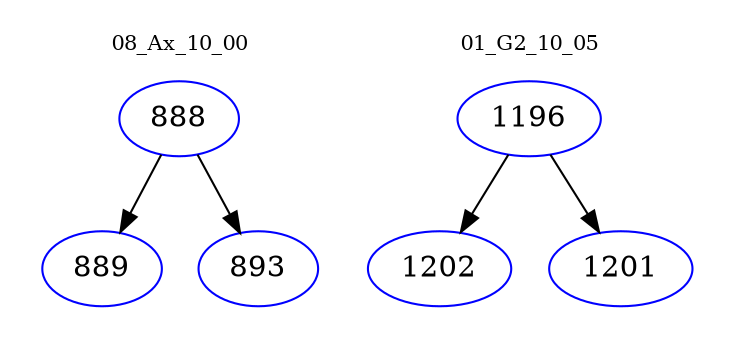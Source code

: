 digraph{
subgraph cluster_0 {
color = white
label = "08_Ax_10_00";
fontsize=10;
T0_888 [label="888", color="blue"]
T0_888 -> T0_889 [color="black"]
T0_889 [label="889", color="blue"]
T0_888 -> T0_893 [color="black"]
T0_893 [label="893", color="blue"]
}
subgraph cluster_1 {
color = white
label = "01_G2_10_05";
fontsize=10;
T1_1196 [label="1196", color="blue"]
T1_1196 -> T1_1202 [color="black"]
T1_1202 [label="1202", color="blue"]
T1_1196 -> T1_1201 [color="black"]
T1_1201 [label="1201", color="blue"]
}
}
